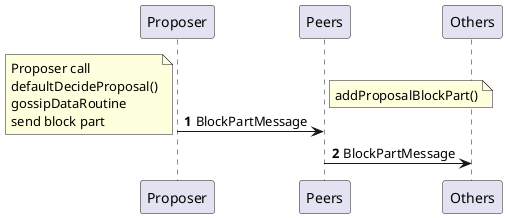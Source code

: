 @startuml
'https://plantuml.com/sequence-diagram

autonumber
Proposer->Peers:BlockPartMessage
note left:Proposer call \ndefaultDecideProposal()\ngossipDataRoutine\nsend block part
note right:addProposalBlockPart()
Peers->Others:BlockPartMessage
@enduml